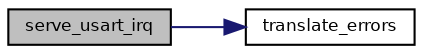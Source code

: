digraph "serve_usart_irq"
{
  bgcolor="transparent";
  edge [fontname="Helvetica",fontsize="8",labelfontname="Helvetica",labelfontsize="8"];
  node [fontname="Helvetica",fontsize="8",shape=record];
  rankdir="LR";
  Node8 [label="serve_usart_irq",height=0.2,width=0.4,color="black", fillcolor="grey75", style="filled", fontcolor="black"];
  Node8 -> Node9 [color="midnightblue",fontsize="8",style="solid",fontname="Helvetica"];
  Node9 [label="translate_errors",height=0.2,width=0.4,color="black",URL="$group___u_a_r_t.html#ga135f1906f02acf63f44ae4a57ba83a45",tooltip="Status bits translation. "];
}
